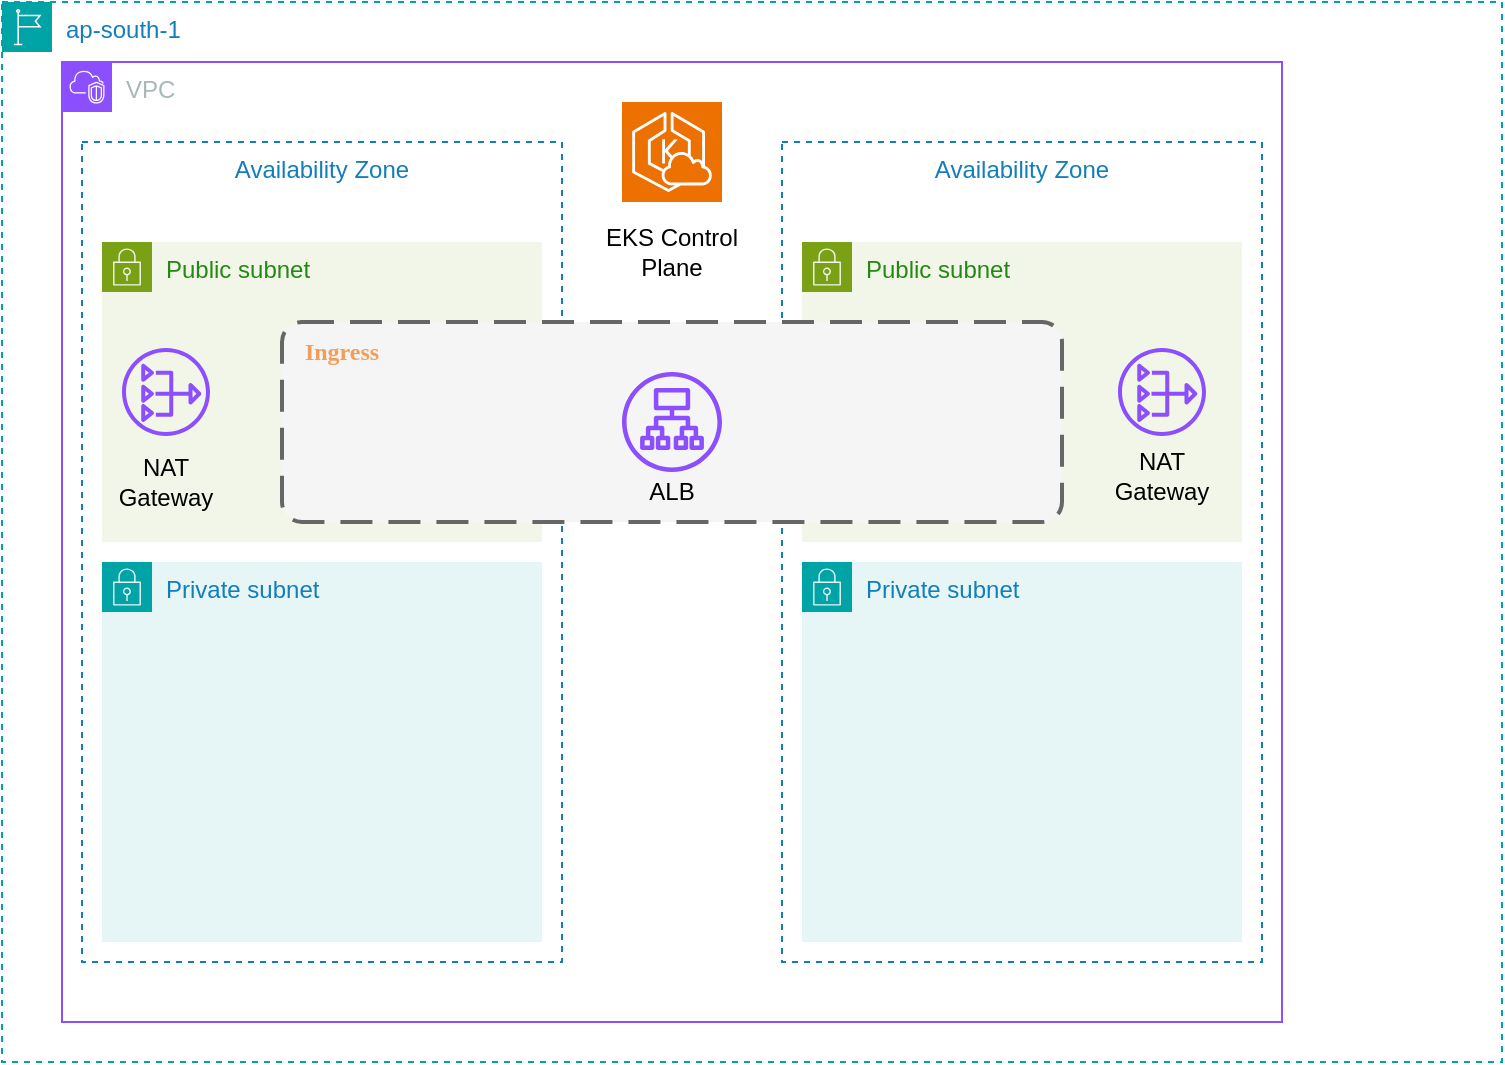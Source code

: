 <mxfile version="26.2.4">
  <diagram name="Page-1" id="w5iG2ojHEXGaHr84VCRa">
    <mxGraphModel dx="356" dy="545" grid="1" gridSize="10" guides="1" tooltips="1" connect="1" arrows="1" fold="1" page="1" pageScale="1" pageWidth="827" pageHeight="1169" math="0" shadow="0">
      <root>
        <mxCell id="0" />
        <mxCell id="1" parent="0" />
        <mxCell id="s7o1FjsXuUxL3naeGWY7-1" value="ap-south-1" style="points=[[0,0],[0.25,0],[0.5,0],[0.75,0],[1,0],[1,0.25],[1,0.5],[1,0.75],[1,1],[0.75,1],[0.5,1],[0.25,1],[0,1],[0,0.75],[0,0.5],[0,0.25]];outlineConnect=0;gradientColor=none;html=1;whiteSpace=wrap;fontSize=12;fontStyle=0;container=1;pointerEvents=0;collapsible=0;recursiveResize=0;shape=mxgraph.aws4.group;grIcon=mxgraph.aws4.group_region;strokeColor=#00A4A6;fillColor=none;verticalAlign=top;align=left;spacingLeft=30;fontColor=#147EBA;dashed=1;" vertex="1" parent="1">
          <mxGeometry x="150" y="140" width="750" height="530" as="geometry" />
        </mxCell>
        <mxCell id="s7o1FjsXuUxL3naeGWY7-2" value="VPC" style="points=[[0,0],[0.25,0],[0.5,0],[0.75,0],[1,0],[1,0.25],[1,0.5],[1,0.75],[1,1],[0.75,1],[0.5,1],[0.25,1],[0,1],[0,0.75],[0,0.5],[0,0.25]];outlineConnect=0;gradientColor=none;html=1;whiteSpace=wrap;fontSize=12;fontStyle=0;container=1;pointerEvents=0;collapsible=0;recursiveResize=0;shape=mxgraph.aws4.group;grIcon=mxgraph.aws4.group_vpc2;strokeColor=#8C4FFF;fillColor=none;verticalAlign=top;align=left;spacingLeft=30;fontColor=#AAB7B8;dashed=0;" vertex="1" parent="1">
          <mxGeometry x="180" y="170" width="610" height="480" as="geometry" />
        </mxCell>
        <mxCell id="s7o1FjsXuUxL3naeGWY7-4" value="Availability Zone" style="fillColor=none;strokeColor=#147EBA;dashed=1;verticalAlign=top;fontStyle=0;fontColor=#147EBA;whiteSpace=wrap;html=1;" vertex="1" parent="s7o1FjsXuUxL3naeGWY7-2">
          <mxGeometry x="360" y="40" width="240" height="410" as="geometry" />
        </mxCell>
        <mxCell id="s7o1FjsXuUxL3naeGWY7-3" value="Availability Zone" style="fillColor=none;strokeColor=#147EBA;dashed=1;verticalAlign=top;fontStyle=0;fontColor=#147EBA;whiteSpace=wrap;html=1;" vertex="1" parent="s7o1FjsXuUxL3naeGWY7-2">
          <mxGeometry x="10" y="40" width="240" height="410" as="geometry" />
        </mxCell>
        <mxCell id="s7o1FjsXuUxL3naeGWY7-5" value="" style="sketch=0;points=[[0,0,0],[0.25,0,0],[0.5,0,0],[0.75,0,0],[1,0,0],[0,1,0],[0.25,1,0],[0.5,1,0],[0.75,1,0],[1,1,0],[0,0.25,0],[0,0.5,0],[0,0.75,0],[1,0.25,0],[1,0.5,0],[1,0.75,0]];outlineConnect=0;fontColor=#232F3E;fillColor=#ED7100;strokeColor=#ffffff;dashed=0;verticalLabelPosition=bottom;verticalAlign=top;align=center;html=1;fontSize=12;fontStyle=0;aspect=fixed;shape=mxgraph.aws4.resourceIcon;resIcon=mxgraph.aws4.eks_cloud;" vertex="1" parent="s7o1FjsXuUxL3naeGWY7-2">
          <mxGeometry x="280" y="20" width="50" height="50" as="geometry" />
        </mxCell>
        <mxCell id="s7o1FjsXuUxL3naeGWY7-6" value="EKS Control Plane" style="text;html=1;align=center;verticalAlign=middle;whiteSpace=wrap;rounded=0;" vertex="1" parent="s7o1FjsXuUxL3naeGWY7-2">
          <mxGeometry x="260" y="80" width="90" height="30" as="geometry" />
        </mxCell>
        <mxCell id="s7o1FjsXuUxL3naeGWY7-9" value="Public subnet" style="points=[[0,0],[0.25,0],[0.5,0],[0.75,0],[1,0],[1,0.25],[1,0.5],[1,0.75],[1,1],[0.75,1],[0.5,1],[0.25,1],[0,1],[0,0.75],[0,0.5],[0,0.25]];outlineConnect=0;gradientColor=none;html=1;whiteSpace=wrap;fontSize=12;fontStyle=0;container=1;pointerEvents=0;collapsible=0;recursiveResize=0;shape=mxgraph.aws4.group;grIcon=mxgraph.aws4.group_security_group;grStroke=0;strokeColor=#7AA116;fillColor=#F2F6E8;verticalAlign=top;align=left;spacingLeft=30;fontColor=#248814;dashed=0;" vertex="1" parent="s7o1FjsXuUxL3naeGWY7-2">
          <mxGeometry x="20" y="90" width="220" height="150" as="geometry" />
        </mxCell>
        <mxCell id="s7o1FjsXuUxL3naeGWY7-12" value="" style="sketch=0;outlineConnect=0;fontColor=#232F3E;gradientColor=none;fillColor=#8C4FFF;strokeColor=none;dashed=0;verticalLabelPosition=bottom;verticalAlign=top;align=center;html=1;fontSize=12;fontStyle=0;aspect=fixed;pointerEvents=1;shape=mxgraph.aws4.nat_gateway;" vertex="1" parent="s7o1FjsXuUxL3naeGWY7-9">
          <mxGeometry x="10" y="53" width="44" height="44" as="geometry" />
        </mxCell>
        <mxCell id="s7o1FjsXuUxL3naeGWY7-13" value="NAT Gateway" style="text;html=1;align=center;verticalAlign=middle;whiteSpace=wrap;rounded=0;" vertex="1" parent="s7o1FjsXuUxL3naeGWY7-9">
          <mxGeometry x="2" y="105" width="60" height="30" as="geometry" />
        </mxCell>
        <mxCell id="s7o1FjsXuUxL3naeGWY7-11" value="Public subnet" style="points=[[0,0],[0.25,0],[0.5,0],[0.75,0],[1,0],[1,0.25],[1,0.5],[1,0.75],[1,1],[0.75,1],[0.5,1],[0.25,1],[0,1],[0,0.75],[0,0.5],[0,0.25]];outlineConnect=0;gradientColor=none;html=1;whiteSpace=wrap;fontSize=12;fontStyle=0;container=1;pointerEvents=0;collapsible=0;recursiveResize=0;shape=mxgraph.aws4.group;grIcon=mxgraph.aws4.group_security_group;grStroke=0;strokeColor=#7AA116;fillColor=#F2F6E8;verticalAlign=top;align=left;spacingLeft=30;fontColor=#248814;dashed=0;" vertex="1" parent="s7o1FjsXuUxL3naeGWY7-2">
          <mxGeometry x="370" y="90" width="220" height="150" as="geometry" />
        </mxCell>
        <mxCell id="s7o1FjsXuUxL3naeGWY7-14" value="" style="sketch=0;outlineConnect=0;fontColor=#232F3E;gradientColor=none;fillColor=#8C4FFF;strokeColor=none;dashed=0;verticalLabelPosition=bottom;verticalAlign=top;align=center;html=1;fontSize=12;fontStyle=0;aspect=fixed;pointerEvents=1;shape=mxgraph.aws4.nat_gateway;" vertex="1" parent="s7o1FjsXuUxL3naeGWY7-11">
          <mxGeometry x="158" y="53" width="44" height="44" as="geometry" />
        </mxCell>
        <mxCell id="s7o1FjsXuUxL3naeGWY7-15" value="NAT Gateway" style="text;html=1;align=center;verticalAlign=middle;whiteSpace=wrap;rounded=0;" vertex="1" parent="s7o1FjsXuUxL3naeGWY7-2">
          <mxGeometry x="520" y="192" width="60" height="30" as="geometry" />
        </mxCell>
        <mxCell id="s7o1FjsXuUxL3naeGWY7-16" value="" style="rounded=1;arcSize=10;dashed=1;strokeColor=#666666;fillColor=#f5f5f5;dashPattern=8 4;strokeWidth=2;fillStyle=solid;fontColor=#333333;" vertex="1" parent="s7o1FjsXuUxL3naeGWY7-2">
          <mxGeometry x="110" y="130" width="390" height="100" as="geometry" />
        </mxCell>
        <mxCell id="s7o1FjsXuUxL3naeGWY7-19" value="" style="sketch=0;outlineConnect=0;fontColor=#232F3E;gradientColor=none;fillColor=#8C4FFF;strokeColor=none;dashed=0;verticalLabelPosition=bottom;verticalAlign=top;align=center;html=1;fontSize=12;fontStyle=0;aspect=fixed;pointerEvents=1;shape=mxgraph.aws4.application_load_balancer;" vertex="1" parent="s7o1FjsXuUxL3naeGWY7-2">
          <mxGeometry x="280" y="155" width="50" height="50" as="geometry" />
        </mxCell>
        <mxCell id="s7o1FjsXuUxL3naeGWY7-20" value="ALB" style="text;html=1;align=center;verticalAlign=middle;whiteSpace=wrap;rounded=0;" vertex="1" parent="s7o1FjsXuUxL3naeGWY7-2">
          <mxGeometry x="275" y="200" width="60" height="30" as="geometry" />
        </mxCell>
        <mxCell id="s7o1FjsXuUxL3naeGWY7-21" value="&lt;font style=&quot;color: light-dark(rgb(242, 158, 90), rgb(237, 237, 237));&quot; face=&quot;Georgia&quot;&gt;&lt;b style=&quot;&quot;&gt;Ingress&lt;/b&gt;&lt;/font&gt;" style="text;html=1;align=center;verticalAlign=middle;whiteSpace=wrap;rounded=0;" vertex="1" parent="s7o1FjsXuUxL3naeGWY7-2">
          <mxGeometry x="110" y="130" width="60" height="30" as="geometry" />
        </mxCell>
        <mxCell id="s7o1FjsXuUxL3naeGWY7-22" value="Private subnet" style="points=[[0,0],[0.25,0],[0.5,0],[0.75,0],[1,0],[1,0.25],[1,0.5],[1,0.75],[1,1],[0.75,1],[0.5,1],[0.25,1],[0,1],[0,0.75],[0,0.5],[0,0.25]];outlineConnect=0;gradientColor=none;html=1;whiteSpace=wrap;fontSize=12;fontStyle=0;container=1;pointerEvents=0;collapsible=0;recursiveResize=0;shape=mxgraph.aws4.group;grIcon=mxgraph.aws4.group_security_group;grStroke=0;strokeColor=#00A4A6;fillColor=#E6F6F7;verticalAlign=top;align=left;spacingLeft=30;fontColor=#147EBA;dashed=0;" vertex="1" parent="s7o1FjsXuUxL3naeGWY7-2">
          <mxGeometry x="20" y="250" width="220" height="190" as="geometry" />
        </mxCell>
        <mxCell id="s7o1FjsXuUxL3naeGWY7-23" value="Private subnet" style="points=[[0,0],[0.25,0],[0.5,0],[0.75,0],[1,0],[1,0.25],[1,0.5],[1,0.75],[1,1],[0.75,1],[0.5,1],[0.25,1],[0,1],[0,0.75],[0,0.5],[0,0.25]];outlineConnect=0;gradientColor=none;html=1;whiteSpace=wrap;fontSize=12;fontStyle=0;container=1;pointerEvents=0;collapsible=0;recursiveResize=0;shape=mxgraph.aws4.group;grIcon=mxgraph.aws4.group_security_group;grStroke=0;strokeColor=#00A4A6;fillColor=#E6F6F7;verticalAlign=top;align=left;spacingLeft=30;fontColor=#147EBA;dashed=0;" vertex="1" parent="s7o1FjsXuUxL3naeGWY7-2">
          <mxGeometry x="370" y="250" width="220" height="190" as="geometry" />
        </mxCell>
      </root>
    </mxGraphModel>
  </diagram>
</mxfile>
